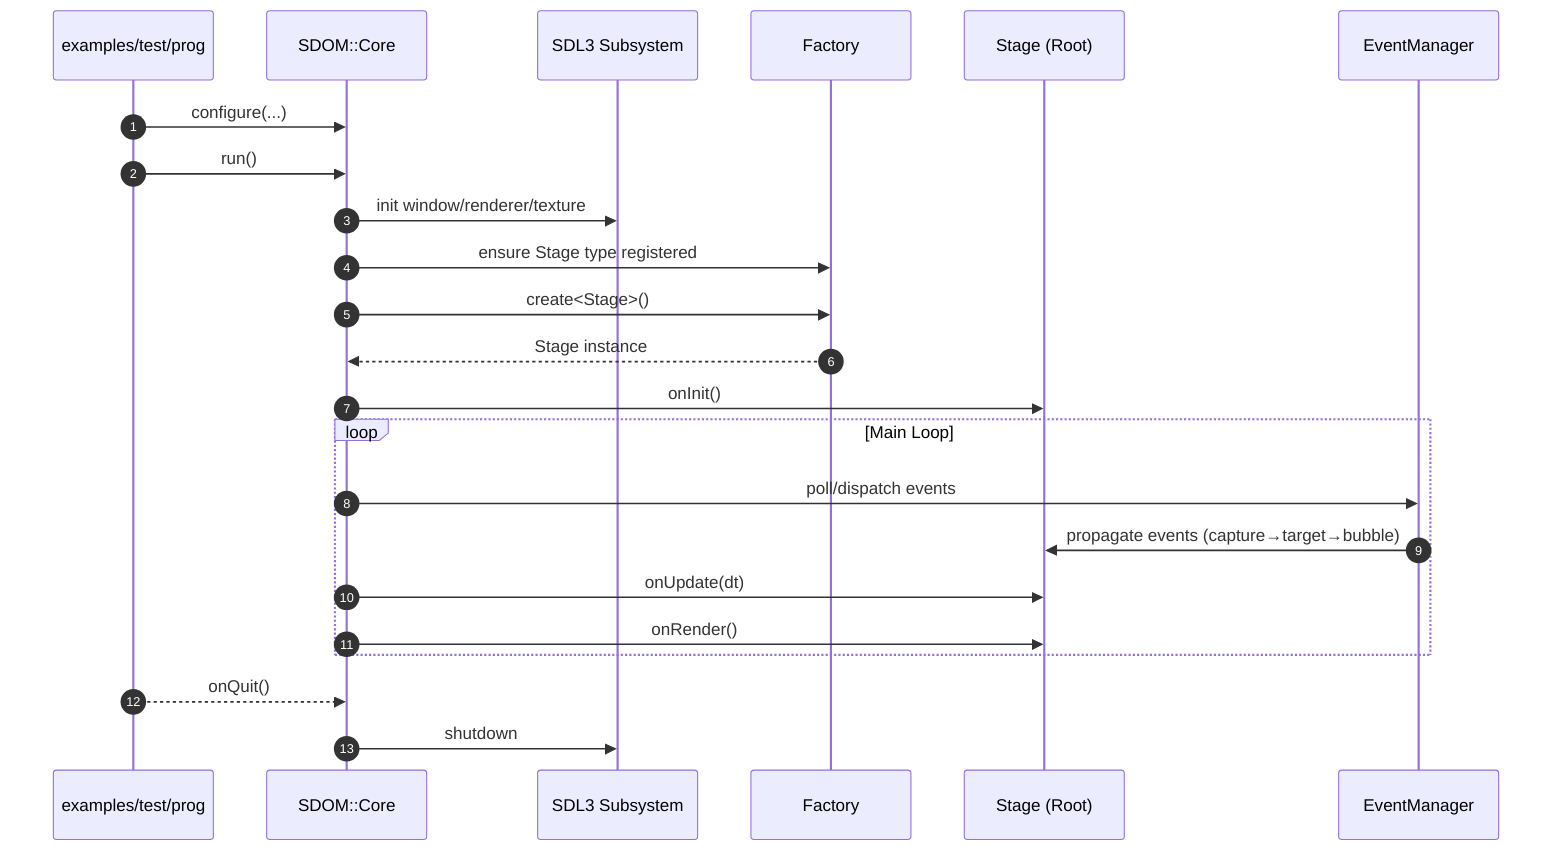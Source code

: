 sequenceDiagram
  autonumber
  participant Prog as examples/test/prog
  participant Core as SDOM::Core
  participant SDL as SDL3 Subsystem
  participant Factory as Factory
  participant Stage as Stage (Root)
  participant EM as EventManager

  Prog->>Core: configure(...)
  Prog->>Core: run()
  Core->>SDL: init window/renderer/texture
  Core->>Factory: ensure Stage type registered
  Core->>Factory: create<Stage>()
  Factory-->>Core: Stage instance
  Core->>Stage: onInit()
  loop Main Loop
    Core->>EM: poll/dispatch events
    EM->>Stage: propagate events (capture→target→bubble)
    Core->>Stage: onUpdate(dt)
    Core->>Stage: onRender()
  end
  Prog-->>Core: onQuit()
  Core->>SDL: shutdown